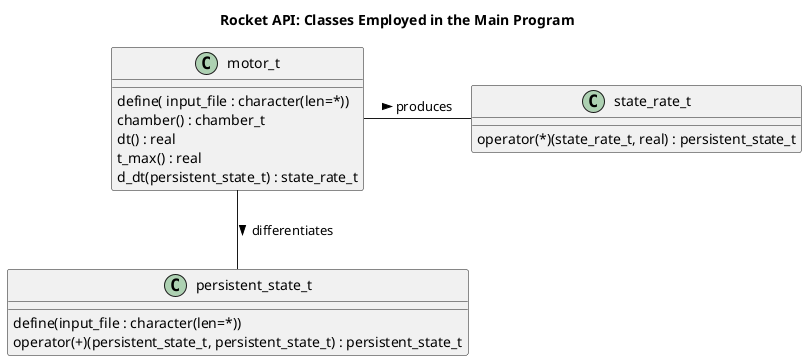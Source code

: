 @startuml
Title Rocket API: Classes Employed in the Main Program
class motor_t {
  define( input_file : character(len=*))
  chamber() : chamber_t
  dt() : real
  t_max() : real
  d_dt(persistent_state_t) : state_rate_t
}

motor_t -right- state_rate_t : produces >
motor_t -down- persistent_state_t  : differentiates >

class state_rate_t {
  operator(*)(state_rate_t, real) : persistent_state_t
}

class persistent_state_t {
  define(input_file : character(len=*))
  operator(+)(persistent_state_t, persistent_state_t) : persistent_state_t
}
@enduml
